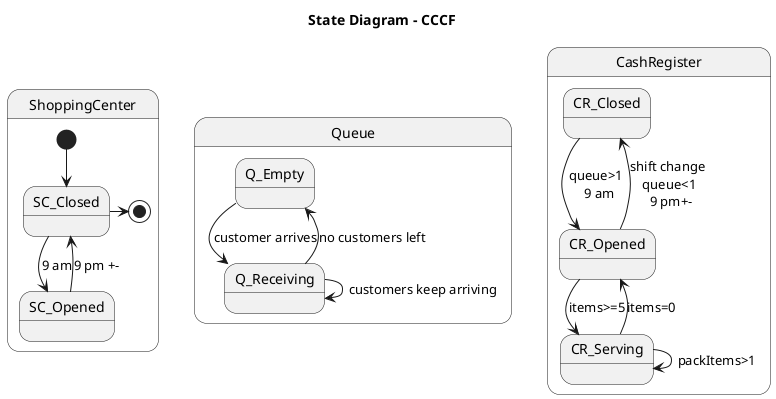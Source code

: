 @startuml
title State Diagram - CCCF
state ShoppingCenter {
[*] --> SC_Closed
SC_Closed -right-> [*]
    SC_Closed --> SC_Opened : 9 am
    SC_Opened --> SC_Closed : 9 pm +-
}

state Queue {
    Q_Empty --> Q_Receiving: customer arrives
    Q_Receiving --> Q_Empty: no customers left
    Q_Receiving --> Q_Receiving: customers keep arriving
}

state CashRegister {
    CR_Closed --> CR_Opened: queue>1 \n 9 am
    CR_Opened --> CR_Closed: shift change \n queue<1 \n 9 pm+-
    CR_Opened --> CR_Serving: items>=5
    CR_Serving --> CR_Opened: items=0
    CR_Serving --> CR_Serving: packItems>1
}
@enduml

